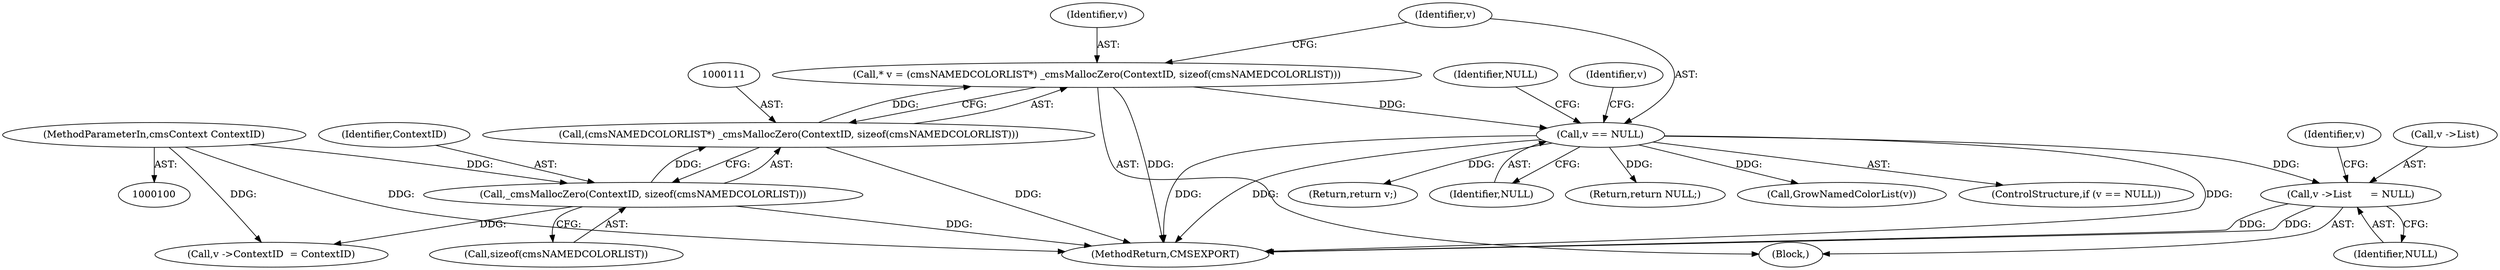 digraph "0_Little-CMS_91c2db7f2559be504211b283bc3a2c631d6f06d9@pointer" {
"1000122" [label="(Call,v ->List      = NULL)"];
"1000117" [label="(Call,v == NULL)"];
"1000108" [label="(Call,* v = (cmsNAMEDCOLORLIST*) _cmsMallocZero(ContextID, sizeof(cmsNAMEDCOLORLIST)))"];
"1000110" [label="(Call,(cmsNAMEDCOLORLIST*) _cmsMallocZero(ContextID, sizeof(cmsNAMEDCOLORLIST)))"];
"1000112" [label="(Call,_cmsMallocZero(ContextID, sizeof(cmsNAMEDCOLORLIST)))"];
"1000101" [label="(MethodParameterIn,cmsContext ContextID)"];
"1000123" [label="(Call,v ->List)"];
"1000112" [label="(Call,_cmsMallocZero(ContextID, sizeof(cmsNAMEDCOLORLIST)))"];
"1000116" [label="(ControlStructure,if (v == NULL))"];
"1000121" [label="(Identifier,NULL)"];
"1000129" [label="(Identifier,v)"];
"1000183" [label="(MethodReturn,CMSEXPORT)"];
"1000126" [label="(Identifier,NULL)"];
"1000114" [label="(Call,sizeof(cmsNAMEDCOLORLIST))"];
"1000124" [label="(Identifier,v)"];
"1000109" [label="(Identifier,v)"];
"1000101" [label="(MethodParameterIn,cmsContext ContextID)"];
"1000113" [label="(Identifier,ContextID)"];
"1000181" [label="(Return,return v;)"];
"1000110" [label="(Call,(cmsNAMEDCOLORLIST*) _cmsMallocZero(ContextID, sizeof(cmsNAMEDCOLORLIST)))"];
"1000117" [label="(Call,v == NULL)"];
"1000119" [label="(Identifier,NULL)"];
"1000118" [label="(Identifier,v)"];
"1000108" [label="(Call,* v = (cmsNAMEDCOLORLIST*) _cmsMallocZero(ContextID, sizeof(cmsNAMEDCOLORLIST)))"];
"1000120" [label="(Return,return NULL;)"];
"1000143" [label="(Call,GrowNamedColorList(v))"];
"1000122" [label="(Call,v ->List      = NULL)"];
"1000106" [label="(Block,)"];
"1000132" [label="(Call,v ->ContextID  = ContextID)"];
"1000122" -> "1000106"  [label="AST: "];
"1000122" -> "1000126"  [label="CFG: "];
"1000123" -> "1000122"  [label="AST: "];
"1000126" -> "1000122"  [label="AST: "];
"1000129" -> "1000122"  [label="CFG: "];
"1000122" -> "1000183"  [label="DDG: "];
"1000122" -> "1000183"  [label="DDG: "];
"1000117" -> "1000122"  [label="DDG: "];
"1000117" -> "1000116"  [label="AST: "];
"1000117" -> "1000119"  [label="CFG: "];
"1000118" -> "1000117"  [label="AST: "];
"1000119" -> "1000117"  [label="AST: "];
"1000121" -> "1000117"  [label="CFG: "];
"1000124" -> "1000117"  [label="CFG: "];
"1000117" -> "1000183"  [label="DDG: "];
"1000117" -> "1000183"  [label="DDG: "];
"1000117" -> "1000183"  [label="DDG: "];
"1000108" -> "1000117"  [label="DDG: "];
"1000117" -> "1000120"  [label="DDG: "];
"1000117" -> "1000143"  [label="DDG: "];
"1000117" -> "1000181"  [label="DDG: "];
"1000108" -> "1000106"  [label="AST: "];
"1000108" -> "1000110"  [label="CFG: "];
"1000109" -> "1000108"  [label="AST: "];
"1000110" -> "1000108"  [label="AST: "];
"1000118" -> "1000108"  [label="CFG: "];
"1000108" -> "1000183"  [label="DDG: "];
"1000110" -> "1000108"  [label="DDG: "];
"1000110" -> "1000112"  [label="CFG: "];
"1000111" -> "1000110"  [label="AST: "];
"1000112" -> "1000110"  [label="AST: "];
"1000110" -> "1000183"  [label="DDG: "];
"1000112" -> "1000110"  [label="DDG: "];
"1000112" -> "1000114"  [label="CFG: "];
"1000113" -> "1000112"  [label="AST: "];
"1000114" -> "1000112"  [label="AST: "];
"1000112" -> "1000183"  [label="DDG: "];
"1000101" -> "1000112"  [label="DDG: "];
"1000112" -> "1000132"  [label="DDG: "];
"1000101" -> "1000100"  [label="AST: "];
"1000101" -> "1000183"  [label="DDG: "];
"1000101" -> "1000132"  [label="DDG: "];
}
